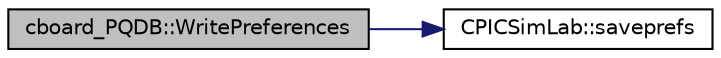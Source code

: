 digraph "cboard_PQDB::WritePreferences"
{
 // LATEX_PDF_SIZE
  edge [fontname="Helvetica",fontsize="10",labelfontname="Helvetica",labelfontsize="10"];
  node [fontname="Helvetica",fontsize="10",shape=record];
  rankdir="LR";
  Node1 [label="cboard_PQDB::WritePreferences",height=0.2,width=0.4,color="black", fillcolor="grey75", style="filled", fontcolor="black",tooltip="Called to save board preferences in configuration file."];
  Node1 -> Node2 [color="midnightblue",fontsize="10",style="solid",fontname="Helvetica"];
  Node2 [label="CPICSimLab::saveprefs",height=0.2,width=0.4,color="black", fillcolor="white", style="filled",URL="$class_c_p_i_c_sim_lab.html#ac1d15473702667aea26d69b83433cbb4",tooltip="Save the preferences."];
}
